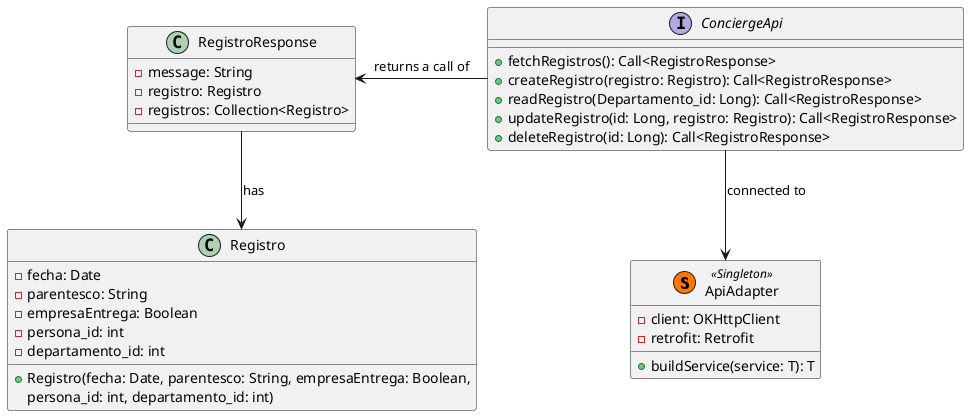 @startuml

Class ApiAdapter << (S,#FF7700) Singleton >> {
    - client: OKHttpClient
    - retrofit: Retrofit
    + buildService(service: T): T
}

class Registro {
    - fecha: Date
    - parentesco: String
    - empresaEntrega: Boolean
    - persona_id: int
    - departamento_id: int

    + Registro(fecha: Date, parentesco: String, empresaEntrega: Boolean,
    persona_id: int, departamento_id: int)
}

class RegistroResponse {
    - message: String
    - registro: Registro
    - registros: Collection<Registro>
}

interface ConciergeApi {
    + fetchRegistros(): Call<RegistroResponse>
    + createRegistro(registro: Registro): Call<RegistroResponse>
    + readRegistro(Departamento_id: Long): Call<RegistroResponse>
    + updateRegistro(id: Long, registro: Registro): Call<RegistroResponse>
    + deleteRegistro(id: Long): Call<RegistroResponse>
}

ConciergeApi -down-> ApiAdapter : connected to
ConciergeApi -left-> RegistroResponse : returns a call of
RegistroResponse -down-> Registro : has

@enduml